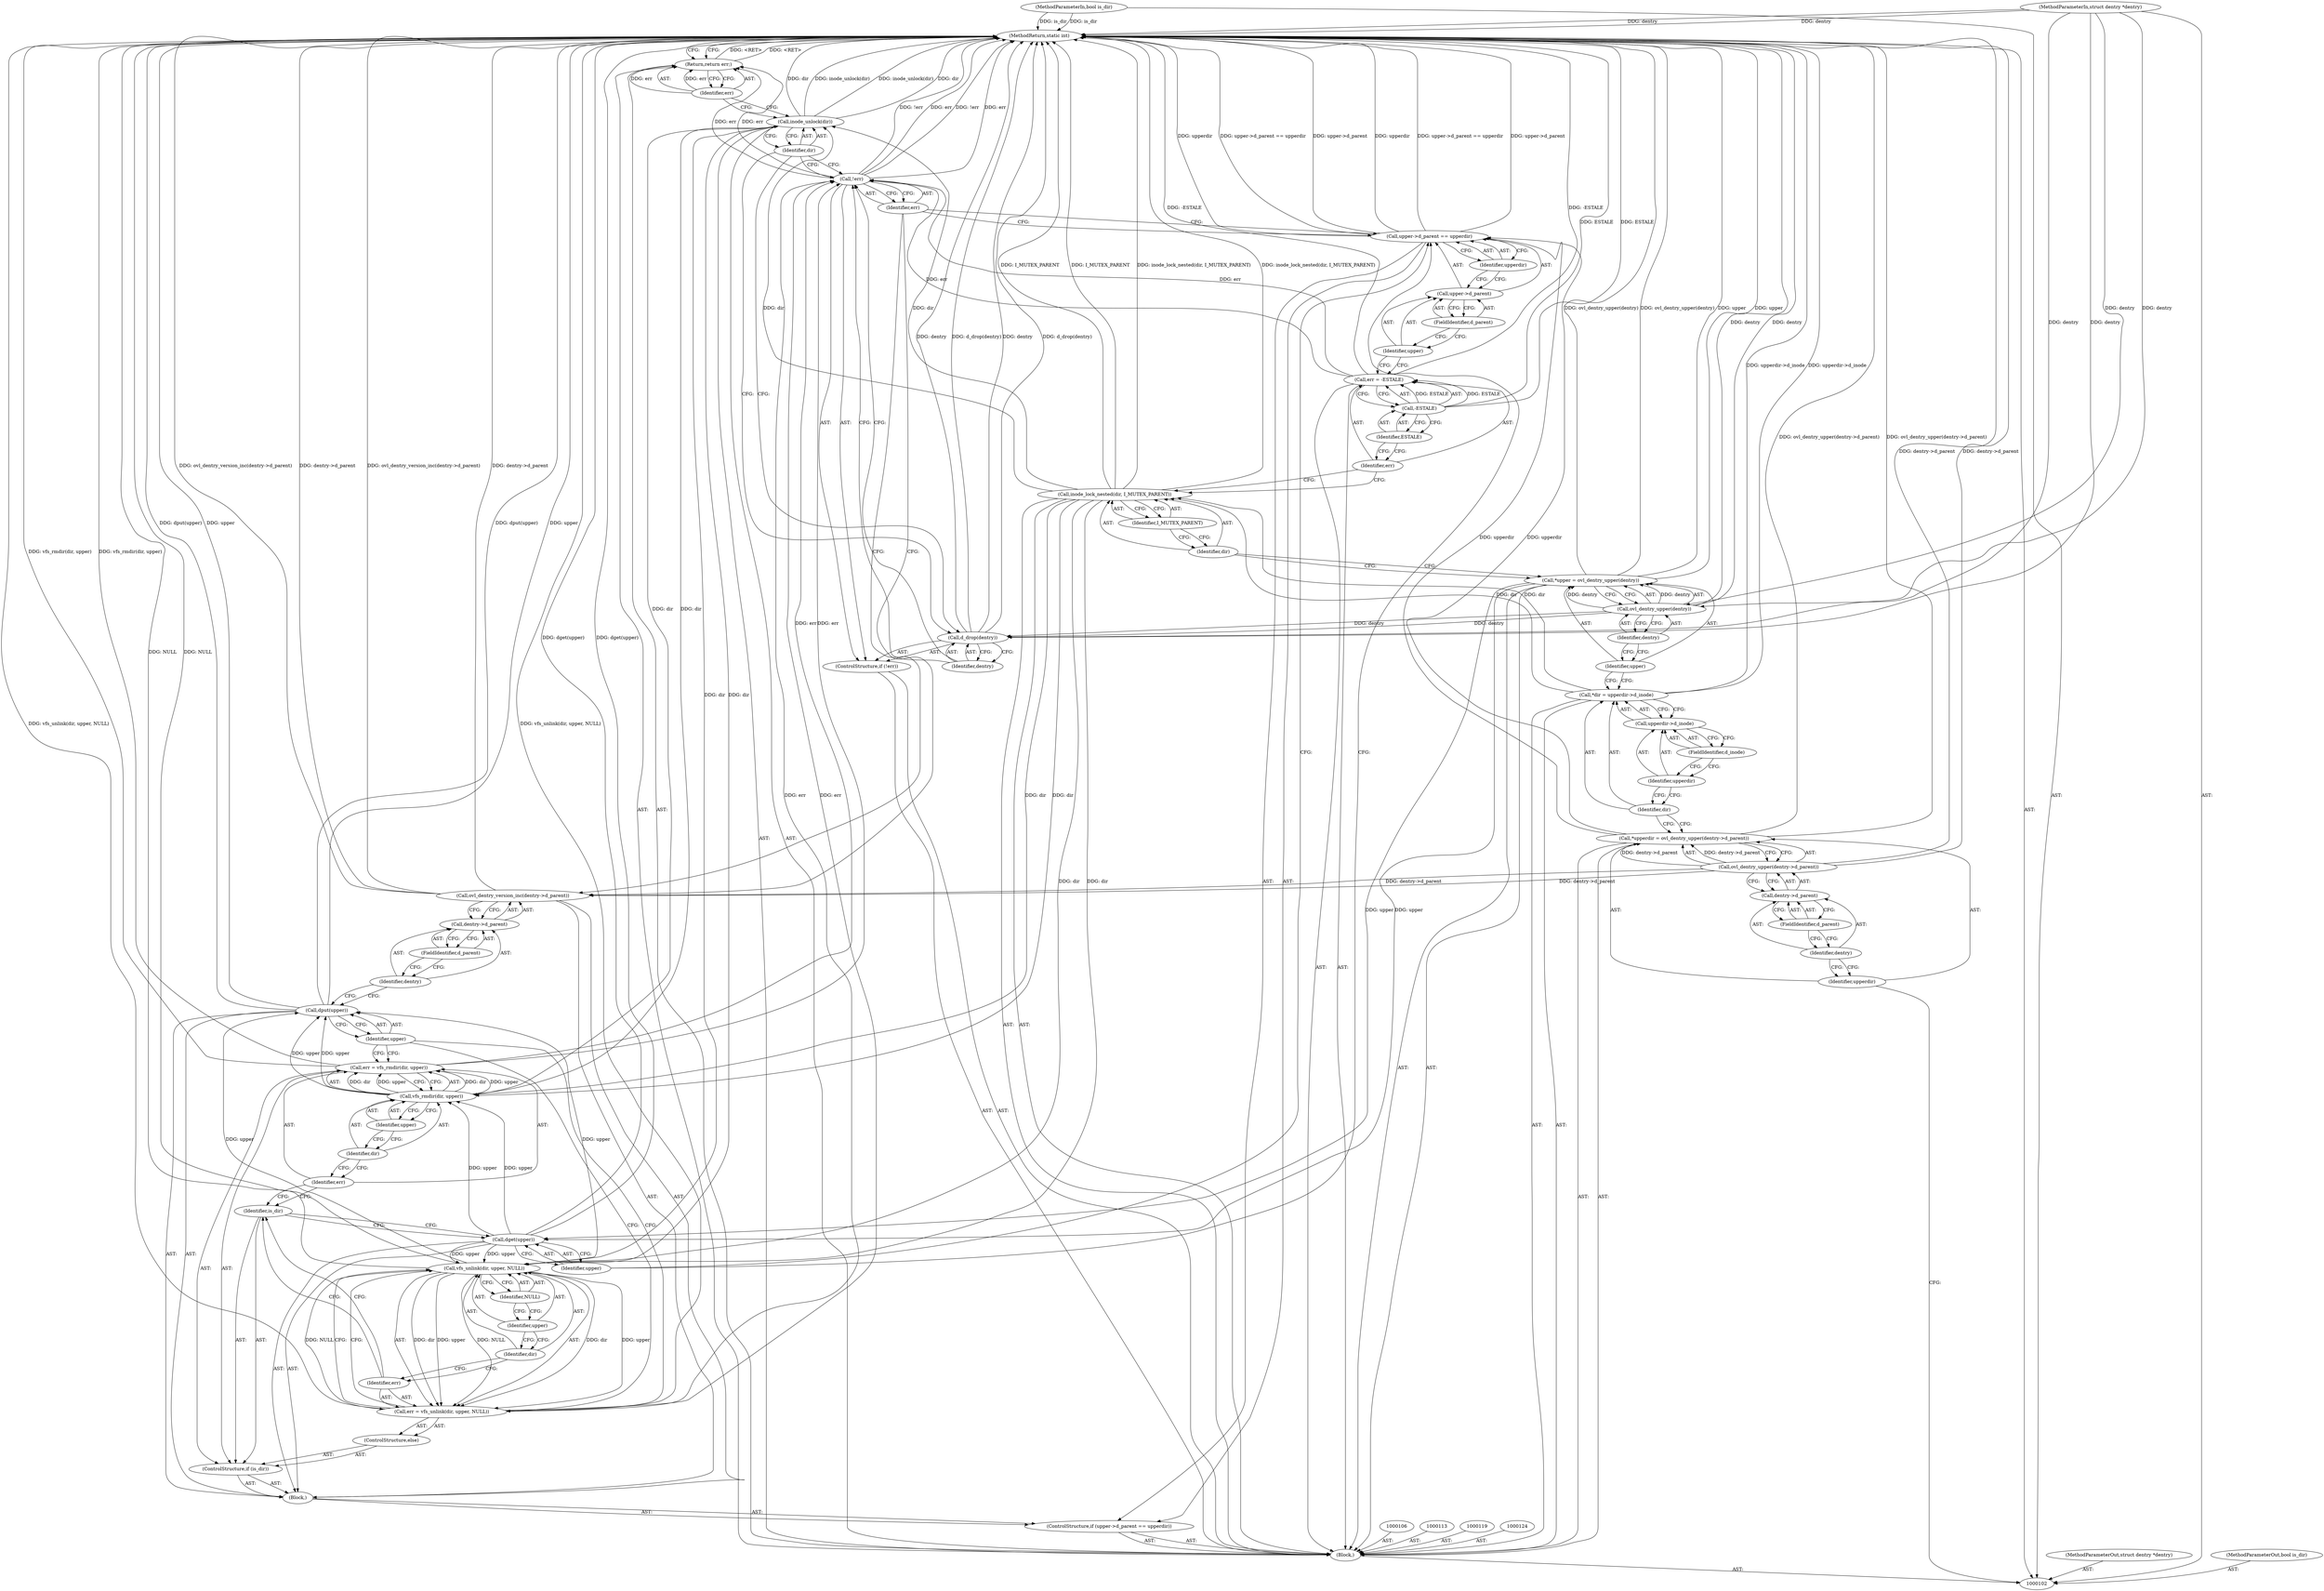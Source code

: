 digraph "1_linux_11f3710417d026ea2f4fcf362d866342c5274185" {
"1000170" [label="(MethodReturn,static int)"];
"1000103" [label="(MethodParameterIn,struct dentry *dentry)"];
"1000242" [label="(MethodParameterOut,struct dentry *dentry)"];
"1000104" [label="(MethodParameterIn,bool is_dir)"];
"1000243" [label="(MethodParameterOut,bool is_dir)"];
"1000132" [label="(ControlStructure,if (upper->d_parent == upperdir))"];
"1000136" [label="(FieldIdentifier,d_parent)"];
"1000137" [label="(Identifier,upperdir)"];
"1000138" [label="(Block,)"];
"1000133" [label="(Call,upper->d_parent == upperdir)"];
"1000134" [label="(Call,upper->d_parent)"];
"1000135" [label="(Identifier,upper)"];
"1000139" [label="(Call,dget(upper))"];
"1000140" [label="(Identifier,upper)"];
"1000141" [label="(ControlStructure,if (is_dir))"];
"1000142" [label="(Identifier,is_dir)"];
"1000145" [label="(Call,vfs_rmdir(dir, upper))"];
"1000146" [label="(Identifier,dir)"];
"1000147" [label="(Identifier,upper)"];
"1000143" [label="(Call,err = vfs_rmdir(dir, upper))"];
"1000144" [label="(Identifier,err)"];
"1000148" [label="(ControlStructure,else)"];
"1000151" [label="(Call,vfs_unlink(dir, upper, NULL))"];
"1000152" [label="(Identifier,dir)"];
"1000153" [label="(Identifier,upper)"];
"1000154" [label="(Identifier,NULL)"];
"1000149" [label="(Call,err = vfs_unlink(dir, upper, NULL))"];
"1000150" [label="(Identifier,err)"];
"1000155" [label="(Call,dput(upper))"];
"1000156" [label="(Identifier,upper)"];
"1000158" [label="(Call,dentry->d_parent)"];
"1000159" [label="(Identifier,dentry)"];
"1000157" [label="(Call,ovl_dentry_version_inc(dentry->d_parent))"];
"1000160" [label="(FieldIdentifier,d_parent)"];
"1000105" [label="(Block,)"];
"1000161" [label="(ControlStructure,if (!err))"];
"1000162" [label="(Call,!err)"];
"1000163" [label="(Identifier,err)"];
"1000165" [label="(Identifier,dentry)"];
"1000164" [label="(Call,d_drop(dentry))"];
"1000167" [label="(Identifier,dir)"];
"1000166" [label="(Call,inode_unlock(dir))"];
"1000107" [label="(Call,*upperdir = ovl_dentry_upper(dentry->d_parent))"];
"1000108" [label="(Identifier,upperdir)"];
"1000109" [label="(Call,ovl_dentry_upper(dentry->d_parent))"];
"1000110" [label="(Call,dentry->d_parent)"];
"1000111" [label="(Identifier,dentry)"];
"1000112" [label="(FieldIdentifier,d_parent)"];
"1000168" [label="(Return,return err;)"];
"1000169" [label="(Identifier,err)"];
"1000114" [label="(Call,*dir = upperdir->d_inode)"];
"1000115" [label="(Identifier,dir)"];
"1000116" [label="(Call,upperdir->d_inode)"];
"1000117" [label="(Identifier,upperdir)"];
"1000118" [label="(FieldIdentifier,d_inode)"];
"1000120" [label="(Call,*upper = ovl_dentry_upper(dentry))"];
"1000121" [label="(Identifier,upper)"];
"1000122" [label="(Call,ovl_dentry_upper(dentry))"];
"1000123" [label="(Identifier,dentry)"];
"1000125" [label="(Call,inode_lock_nested(dir, I_MUTEX_PARENT))"];
"1000126" [label="(Identifier,dir)"];
"1000127" [label="(Identifier,I_MUTEX_PARENT)"];
"1000128" [label="(Call,err = -ESTALE)"];
"1000129" [label="(Identifier,err)"];
"1000130" [label="(Call,-ESTALE)"];
"1000131" [label="(Identifier,ESTALE)"];
"1000170" -> "1000102"  [label="AST: "];
"1000170" -> "1000168"  [label="CFG: "];
"1000125" -> "1000170"  [label="DDG: inode_lock_nested(dir, I_MUTEX_PARENT)"];
"1000125" -> "1000170"  [label="DDG: I_MUTEX_PARENT"];
"1000157" -> "1000170"  [label="DDG: ovl_dentry_version_inc(dentry->d_parent)"];
"1000157" -> "1000170"  [label="DDG: dentry->d_parent"];
"1000104" -> "1000170"  [label="DDG: is_dir"];
"1000166" -> "1000170"  [label="DDG: inode_unlock(dir)"];
"1000166" -> "1000170"  [label="DDG: dir"];
"1000120" -> "1000170"  [label="DDG: upper"];
"1000120" -> "1000170"  [label="DDG: ovl_dentry_upper(dentry)"];
"1000133" -> "1000170"  [label="DDG: upper->d_parent == upperdir"];
"1000133" -> "1000170"  [label="DDG: upper->d_parent"];
"1000133" -> "1000170"  [label="DDG: upperdir"];
"1000151" -> "1000170"  [label="DDG: NULL"];
"1000114" -> "1000170"  [label="DDG: upperdir->d_inode"];
"1000128" -> "1000170"  [label="DDG: -ESTALE"];
"1000164" -> "1000170"  [label="DDG: d_drop(dentry)"];
"1000164" -> "1000170"  [label="DDG: dentry"];
"1000149" -> "1000170"  [label="DDG: vfs_unlink(dir, upper, NULL)"];
"1000122" -> "1000170"  [label="DDG: dentry"];
"1000139" -> "1000170"  [label="DDG: dget(upper)"];
"1000155" -> "1000170"  [label="DDG: dput(upper)"];
"1000155" -> "1000170"  [label="DDG: upper"];
"1000103" -> "1000170"  [label="DDG: dentry"];
"1000109" -> "1000170"  [label="DDG: dentry->d_parent"];
"1000143" -> "1000170"  [label="DDG: vfs_rmdir(dir, upper)"];
"1000162" -> "1000170"  [label="DDG: err"];
"1000162" -> "1000170"  [label="DDG: !err"];
"1000107" -> "1000170"  [label="DDG: ovl_dentry_upper(dentry->d_parent)"];
"1000130" -> "1000170"  [label="DDG: ESTALE"];
"1000168" -> "1000170"  [label="DDG: <RET>"];
"1000103" -> "1000102"  [label="AST: "];
"1000103" -> "1000170"  [label="DDG: dentry"];
"1000103" -> "1000122"  [label="DDG: dentry"];
"1000103" -> "1000164"  [label="DDG: dentry"];
"1000242" -> "1000102"  [label="AST: "];
"1000104" -> "1000102"  [label="AST: "];
"1000104" -> "1000170"  [label="DDG: is_dir"];
"1000243" -> "1000102"  [label="AST: "];
"1000132" -> "1000105"  [label="AST: "];
"1000133" -> "1000132"  [label="AST: "];
"1000138" -> "1000132"  [label="AST: "];
"1000136" -> "1000134"  [label="AST: "];
"1000136" -> "1000135"  [label="CFG: "];
"1000134" -> "1000136"  [label="CFG: "];
"1000137" -> "1000133"  [label="AST: "];
"1000137" -> "1000134"  [label="CFG: "];
"1000133" -> "1000137"  [label="CFG: "];
"1000138" -> "1000132"  [label="AST: "];
"1000139" -> "1000138"  [label="AST: "];
"1000141" -> "1000138"  [label="AST: "];
"1000155" -> "1000138"  [label="AST: "];
"1000157" -> "1000138"  [label="AST: "];
"1000133" -> "1000132"  [label="AST: "];
"1000133" -> "1000137"  [label="CFG: "];
"1000134" -> "1000133"  [label="AST: "];
"1000137" -> "1000133"  [label="AST: "];
"1000140" -> "1000133"  [label="CFG: "];
"1000163" -> "1000133"  [label="CFG: "];
"1000133" -> "1000170"  [label="DDG: upper->d_parent == upperdir"];
"1000133" -> "1000170"  [label="DDG: upper->d_parent"];
"1000133" -> "1000170"  [label="DDG: upperdir"];
"1000107" -> "1000133"  [label="DDG: upperdir"];
"1000134" -> "1000133"  [label="AST: "];
"1000134" -> "1000136"  [label="CFG: "];
"1000135" -> "1000134"  [label="AST: "];
"1000136" -> "1000134"  [label="AST: "];
"1000137" -> "1000134"  [label="CFG: "];
"1000135" -> "1000134"  [label="AST: "];
"1000135" -> "1000128"  [label="CFG: "];
"1000136" -> "1000135"  [label="CFG: "];
"1000139" -> "1000138"  [label="AST: "];
"1000139" -> "1000140"  [label="CFG: "];
"1000140" -> "1000139"  [label="AST: "];
"1000142" -> "1000139"  [label="CFG: "];
"1000139" -> "1000170"  [label="DDG: dget(upper)"];
"1000120" -> "1000139"  [label="DDG: upper"];
"1000139" -> "1000145"  [label="DDG: upper"];
"1000139" -> "1000151"  [label="DDG: upper"];
"1000140" -> "1000139"  [label="AST: "];
"1000140" -> "1000133"  [label="CFG: "];
"1000139" -> "1000140"  [label="CFG: "];
"1000141" -> "1000138"  [label="AST: "];
"1000142" -> "1000141"  [label="AST: "];
"1000143" -> "1000141"  [label="AST: "];
"1000148" -> "1000141"  [label="AST: "];
"1000142" -> "1000141"  [label="AST: "];
"1000142" -> "1000139"  [label="CFG: "];
"1000144" -> "1000142"  [label="CFG: "];
"1000150" -> "1000142"  [label="CFG: "];
"1000145" -> "1000143"  [label="AST: "];
"1000145" -> "1000147"  [label="CFG: "];
"1000146" -> "1000145"  [label="AST: "];
"1000147" -> "1000145"  [label="AST: "];
"1000143" -> "1000145"  [label="CFG: "];
"1000145" -> "1000143"  [label="DDG: dir"];
"1000145" -> "1000143"  [label="DDG: upper"];
"1000125" -> "1000145"  [label="DDG: dir"];
"1000139" -> "1000145"  [label="DDG: upper"];
"1000145" -> "1000155"  [label="DDG: upper"];
"1000145" -> "1000166"  [label="DDG: dir"];
"1000146" -> "1000145"  [label="AST: "];
"1000146" -> "1000144"  [label="CFG: "];
"1000147" -> "1000146"  [label="CFG: "];
"1000147" -> "1000145"  [label="AST: "];
"1000147" -> "1000146"  [label="CFG: "];
"1000145" -> "1000147"  [label="CFG: "];
"1000143" -> "1000141"  [label="AST: "];
"1000143" -> "1000145"  [label="CFG: "];
"1000144" -> "1000143"  [label="AST: "];
"1000145" -> "1000143"  [label="AST: "];
"1000156" -> "1000143"  [label="CFG: "];
"1000143" -> "1000170"  [label="DDG: vfs_rmdir(dir, upper)"];
"1000145" -> "1000143"  [label="DDG: dir"];
"1000145" -> "1000143"  [label="DDG: upper"];
"1000143" -> "1000162"  [label="DDG: err"];
"1000144" -> "1000143"  [label="AST: "];
"1000144" -> "1000142"  [label="CFG: "];
"1000146" -> "1000144"  [label="CFG: "];
"1000148" -> "1000141"  [label="AST: "];
"1000149" -> "1000148"  [label="AST: "];
"1000151" -> "1000149"  [label="AST: "];
"1000151" -> "1000154"  [label="CFG: "];
"1000152" -> "1000151"  [label="AST: "];
"1000153" -> "1000151"  [label="AST: "];
"1000154" -> "1000151"  [label="AST: "];
"1000149" -> "1000151"  [label="CFG: "];
"1000151" -> "1000170"  [label="DDG: NULL"];
"1000151" -> "1000149"  [label="DDG: dir"];
"1000151" -> "1000149"  [label="DDG: upper"];
"1000151" -> "1000149"  [label="DDG: NULL"];
"1000125" -> "1000151"  [label="DDG: dir"];
"1000139" -> "1000151"  [label="DDG: upper"];
"1000151" -> "1000155"  [label="DDG: upper"];
"1000151" -> "1000166"  [label="DDG: dir"];
"1000152" -> "1000151"  [label="AST: "];
"1000152" -> "1000150"  [label="CFG: "];
"1000153" -> "1000152"  [label="CFG: "];
"1000153" -> "1000151"  [label="AST: "];
"1000153" -> "1000152"  [label="CFG: "];
"1000154" -> "1000153"  [label="CFG: "];
"1000154" -> "1000151"  [label="AST: "];
"1000154" -> "1000153"  [label="CFG: "];
"1000151" -> "1000154"  [label="CFG: "];
"1000149" -> "1000148"  [label="AST: "];
"1000149" -> "1000151"  [label="CFG: "];
"1000150" -> "1000149"  [label="AST: "];
"1000151" -> "1000149"  [label="AST: "];
"1000156" -> "1000149"  [label="CFG: "];
"1000149" -> "1000170"  [label="DDG: vfs_unlink(dir, upper, NULL)"];
"1000151" -> "1000149"  [label="DDG: dir"];
"1000151" -> "1000149"  [label="DDG: upper"];
"1000151" -> "1000149"  [label="DDG: NULL"];
"1000149" -> "1000162"  [label="DDG: err"];
"1000150" -> "1000149"  [label="AST: "];
"1000150" -> "1000142"  [label="CFG: "];
"1000152" -> "1000150"  [label="CFG: "];
"1000155" -> "1000138"  [label="AST: "];
"1000155" -> "1000156"  [label="CFG: "];
"1000156" -> "1000155"  [label="AST: "];
"1000159" -> "1000155"  [label="CFG: "];
"1000155" -> "1000170"  [label="DDG: dput(upper)"];
"1000155" -> "1000170"  [label="DDG: upper"];
"1000151" -> "1000155"  [label="DDG: upper"];
"1000145" -> "1000155"  [label="DDG: upper"];
"1000156" -> "1000155"  [label="AST: "];
"1000156" -> "1000143"  [label="CFG: "];
"1000156" -> "1000149"  [label="CFG: "];
"1000155" -> "1000156"  [label="CFG: "];
"1000158" -> "1000157"  [label="AST: "];
"1000158" -> "1000160"  [label="CFG: "];
"1000159" -> "1000158"  [label="AST: "];
"1000160" -> "1000158"  [label="AST: "];
"1000157" -> "1000158"  [label="CFG: "];
"1000159" -> "1000158"  [label="AST: "];
"1000159" -> "1000155"  [label="CFG: "];
"1000160" -> "1000159"  [label="CFG: "];
"1000157" -> "1000138"  [label="AST: "];
"1000157" -> "1000158"  [label="CFG: "];
"1000158" -> "1000157"  [label="AST: "];
"1000163" -> "1000157"  [label="CFG: "];
"1000157" -> "1000170"  [label="DDG: ovl_dentry_version_inc(dentry->d_parent)"];
"1000157" -> "1000170"  [label="DDG: dentry->d_parent"];
"1000109" -> "1000157"  [label="DDG: dentry->d_parent"];
"1000160" -> "1000158"  [label="AST: "];
"1000160" -> "1000159"  [label="CFG: "];
"1000158" -> "1000160"  [label="CFG: "];
"1000105" -> "1000102"  [label="AST: "];
"1000106" -> "1000105"  [label="AST: "];
"1000107" -> "1000105"  [label="AST: "];
"1000113" -> "1000105"  [label="AST: "];
"1000114" -> "1000105"  [label="AST: "];
"1000119" -> "1000105"  [label="AST: "];
"1000120" -> "1000105"  [label="AST: "];
"1000124" -> "1000105"  [label="AST: "];
"1000125" -> "1000105"  [label="AST: "];
"1000128" -> "1000105"  [label="AST: "];
"1000132" -> "1000105"  [label="AST: "];
"1000161" -> "1000105"  [label="AST: "];
"1000166" -> "1000105"  [label="AST: "];
"1000168" -> "1000105"  [label="AST: "];
"1000161" -> "1000105"  [label="AST: "];
"1000162" -> "1000161"  [label="AST: "];
"1000164" -> "1000161"  [label="AST: "];
"1000162" -> "1000161"  [label="AST: "];
"1000162" -> "1000163"  [label="CFG: "];
"1000163" -> "1000162"  [label="AST: "];
"1000165" -> "1000162"  [label="CFG: "];
"1000167" -> "1000162"  [label="CFG: "];
"1000162" -> "1000170"  [label="DDG: err"];
"1000162" -> "1000170"  [label="DDG: !err"];
"1000149" -> "1000162"  [label="DDG: err"];
"1000128" -> "1000162"  [label="DDG: err"];
"1000143" -> "1000162"  [label="DDG: err"];
"1000162" -> "1000168"  [label="DDG: err"];
"1000163" -> "1000162"  [label="AST: "];
"1000163" -> "1000157"  [label="CFG: "];
"1000163" -> "1000133"  [label="CFG: "];
"1000162" -> "1000163"  [label="CFG: "];
"1000165" -> "1000164"  [label="AST: "];
"1000165" -> "1000162"  [label="CFG: "];
"1000164" -> "1000165"  [label="CFG: "];
"1000164" -> "1000161"  [label="AST: "];
"1000164" -> "1000165"  [label="CFG: "];
"1000165" -> "1000164"  [label="AST: "];
"1000167" -> "1000164"  [label="CFG: "];
"1000164" -> "1000170"  [label="DDG: d_drop(dentry)"];
"1000164" -> "1000170"  [label="DDG: dentry"];
"1000122" -> "1000164"  [label="DDG: dentry"];
"1000103" -> "1000164"  [label="DDG: dentry"];
"1000167" -> "1000166"  [label="AST: "];
"1000167" -> "1000164"  [label="CFG: "];
"1000167" -> "1000162"  [label="CFG: "];
"1000166" -> "1000167"  [label="CFG: "];
"1000166" -> "1000105"  [label="AST: "];
"1000166" -> "1000167"  [label="CFG: "];
"1000167" -> "1000166"  [label="AST: "];
"1000169" -> "1000166"  [label="CFG: "];
"1000166" -> "1000170"  [label="DDG: inode_unlock(dir)"];
"1000166" -> "1000170"  [label="DDG: dir"];
"1000125" -> "1000166"  [label="DDG: dir"];
"1000151" -> "1000166"  [label="DDG: dir"];
"1000145" -> "1000166"  [label="DDG: dir"];
"1000107" -> "1000105"  [label="AST: "];
"1000107" -> "1000109"  [label="CFG: "];
"1000108" -> "1000107"  [label="AST: "];
"1000109" -> "1000107"  [label="AST: "];
"1000115" -> "1000107"  [label="CFG: "];
"1000107" -> "1000170"  [label="DDG: ovl_dentry_upper(dentry->d_parent)"];
"1000109" -> "1000107"  [label="DDG: dentry->d_parent"];
"1000107" -> "1000133"  [label="DDG: upperdir"];
"1000108" -> "1000107"  [label="AST: "];
"1000108" -> "1000102"  [label="CFG: "];
"1000111" -> "1000108"  [label="CFG: "];
"1000109" -> "1000107"  [label="AST: "];
"1000109" -> "1000110"  [label="CFG: "];
"1000110" -> "1000109"  [label="AST: "];
"1000107" -> "1000109"  [label="CFG: "];
"1000109" -> "1000170"  [label="DDG: dentry->d_parent"];
"1000109" -> "1000107"  [label="DDG: dentry->d_parent"];
"1000109" -> "1000157"  [label="DDG: dentry->d_parent"];
"1000110" -> "1000109"  [label="AST: "];
"1000110" -> "1000112"  [label="CFG: "];
"1000111" -> "1000110"  [label="AST: "];
"1000112" -> "1000110"  [label="AST: "];
"1000109" -> "1000110"  [label="CFG: "];
"1000111" -> "1000110"  [label="AST: "];
"1000111" -> "1000108"  [label="CFG: "];
"1000112" -> "1000111"  [label="CFG: "];
"1000112" -> "1000110"  [label="AST: "];
"1000112" -> "1000111"  [label="CFG: "];
"1000110" -> "1000112"  [label="CFG: "];
"1000168" -> "1000105"  [label="AST: "];
"1000168" -> "1000169"  [label="CFG: "];
"1000169" -> "1000168"  [label="AST: "];
"1000170" -> "1000168"  [label="CFG: "];
"1000168" -> "1000170"  [label="DDG: <RET>"];
"1000169" -> "1000168"  [label="DDG: err"];
"1000162" -> "1000168"  [label="DDG: err"];
"1000169" -> "1000168"  [label="AST: "];
"1000169" -> "1000166"  [label="CFG: "];
"1000168" -> "1000169"  [label="CFG: "];
"1000169" -> "1000168"  [label="DDG: err"];
"1000114" -> "1000105"  [label="AST: "];
"1000114" -> "1000116"  [label="CFG: "];
"1000115" -> "1000114"  [label="AST: "];
"1000116" -> "1000114"  [label="AST: "];
"1000121" -> "1000114"  [label="CFG: "];
"1000114" -> "1000170"  [label="DDG: upperdir->d_inode"];
"1000114" -> "1000125"  [label="DDG: dir"];
"1000115" -> "1000114"  [label="AST: "];
"1000115" -> "1000107"  [label="CFG: "];
"1000117" -> "1000115"  [label="CFG: "];
"1000116" -> "1000114"  [label="AST: "];
"1000116" -> "1000118"  [label="CFG: "];
"1000117" -> "1000116"  [label="AST: "];
"1000118" -> "1000116"  [label="AST: "];
"1000114" -> "1000116"  [label="CFG: "];
"1000117" -> "1000116"  [label="AST: "];
"1000117" -> "1000115"  [label="CFG: "];
"1000118" -> "1000117"  [label="CFG: "];
"1000118" -> "1000116"  [label="AST: "];
"1000118" -> "1000117"  [label="CFG: "];
"1000116" -> "1000118"  [label="CFG: "];
"1000120" -> "1000105"  [label="AST: "];
"1000120" -> "1000122"  [label="CFG: "];
"1000121" -> "1000120"  [label="AST: "];
"1000122" -> "1000120"  [label="AST: "];
"1000126" -> "1000120"  [label="CFG: "];
"1000120" -> "1000170"  [label="DDG: upper"];
"1000120" -> "1000170"  [label="DDG: ovl_dentry_upper(dentry)"];
"1000122" -> "1000120"  [label="DDG: dentry"];
"1000120" -> "1000139"  [label="DDG: upper"];
"1000121" -> "1000120"  [label="AST: "];
"1000121" -> "1000114"  [label="CFG: "];
"1000123" -> "1000121"  [label="CFG: "];
"1000122" -> "1000120"  [label="AST: "];
"1000122" -> "1000123"  [label="CFG: "];
"1000123" -> "1000122"  [label="AST: "];
"1000120" -> "1000122"  [label="CFG: "];
"1000122" -> "1000170"  [label="DDG: dentry"];
"1000122" -> "1000120"  [label="DDG: dentry"];
"1000103" -> "1000122"  [label="DDG: dentry"];
"1000122" -> "1000164"  [label="DDG: dentry"];
"1000123" -> "1000122"  [label="AST: "];
"1000123" -> "1000121"  [label="CFG: "];
"1000122" -> "1000123"  [label="CFG: "];
"1000125" -> "1000105"  [label="AST: "];
"1000125" -> "1000127"  [label="CFG: "];
"1000126" -> "1000125"  [label="AST: "];
"1000127" -> "1000125"  [label="AST: "];
"1000129" -> "1000125"  [label="CFG: "];
"1000125" -> "1000170"  [label="DDG: inode_lock_nested(dir, I_MUTEX_PARENT)"];
"1000125" -> "1000170"  [label="DDG: I_MUTEX_PARENT"];
"1000114" -> "1000125"  [label="DDG: dir"];
"1000125" -> "1000145"  [label="DDG: dir"];
"1000125" -> "1000151"  [label="DDG: dir"];
"1000125" -> "1000166"  [label="DDG: dir"];
"1000126" -> "1000125"  [label="AST: "];
"1000126" -> "1000120"  [label="CFG: "];
"1000127" -> "1000126"  [label="CFG: "];
"1000127" -> "1000125"  [label="AST: "];
"1000127" -> "1000126"  [label="CFG: "];
"1000125" -> "1000127"  [label="CFG: "];
"1000128" -> "1000105"  [label="AST: "];
"1000128" -> "1000130"  [label="CFG: "];
"1000129" -> "1000128"  [label="AST: "];
"1000130" -> "1000128"  [label="AST: "];
"1000135" -> "1000128"  [label="CFG: "];
"1000128" -> "1000170"  [label="DDG: -ESTALE"];
"1000130" -> "1000128"  [label="DDG: ESTALE"];
"1000128" -> "1000162"  [label="DDG: err"];
"1000129" -> "1000128"  [label="AST: "];
"1000129" -> "1000125"  [label="CFG: "];
"1000131" -> "1000129"  [label="CFG: "];
"1000130" -> "1000128"  [label="AST: "];
"1000130" -> "1000131"  [label="CFG: "];
"1000131" -> "1000130"  [label="AST: "];
"1000128" -> "1000130"  [label="CFG: "];
"1000130" -> "1000170"  [label="DDG: ESTALE"];
"1000130" -> "1000128"  [label="DDG: ESTALE"];
"1000131" -> "1000130"  [label="AST: "];
"1000131" -> "1000129"  [label="CFG: "];
"1000130" -> "1000131"  [label="CFG: "];
}
